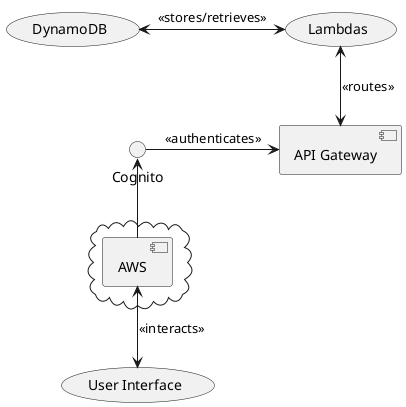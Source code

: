 @startuml test-plan-server

cloud {
  [AWS]
}
[AWS] -up-> () Cognito 
() Cognito -> [API Gateway]: <<authenticates>>


  (User Interface) <-up-> [AWS]:<<interacts>>
  (API Gateway) <-up-> (Lambdas) : <<routes>>
  (Lambdas) <-l-> (DynamoDB) :<<stores/retrieves>>
@enduml